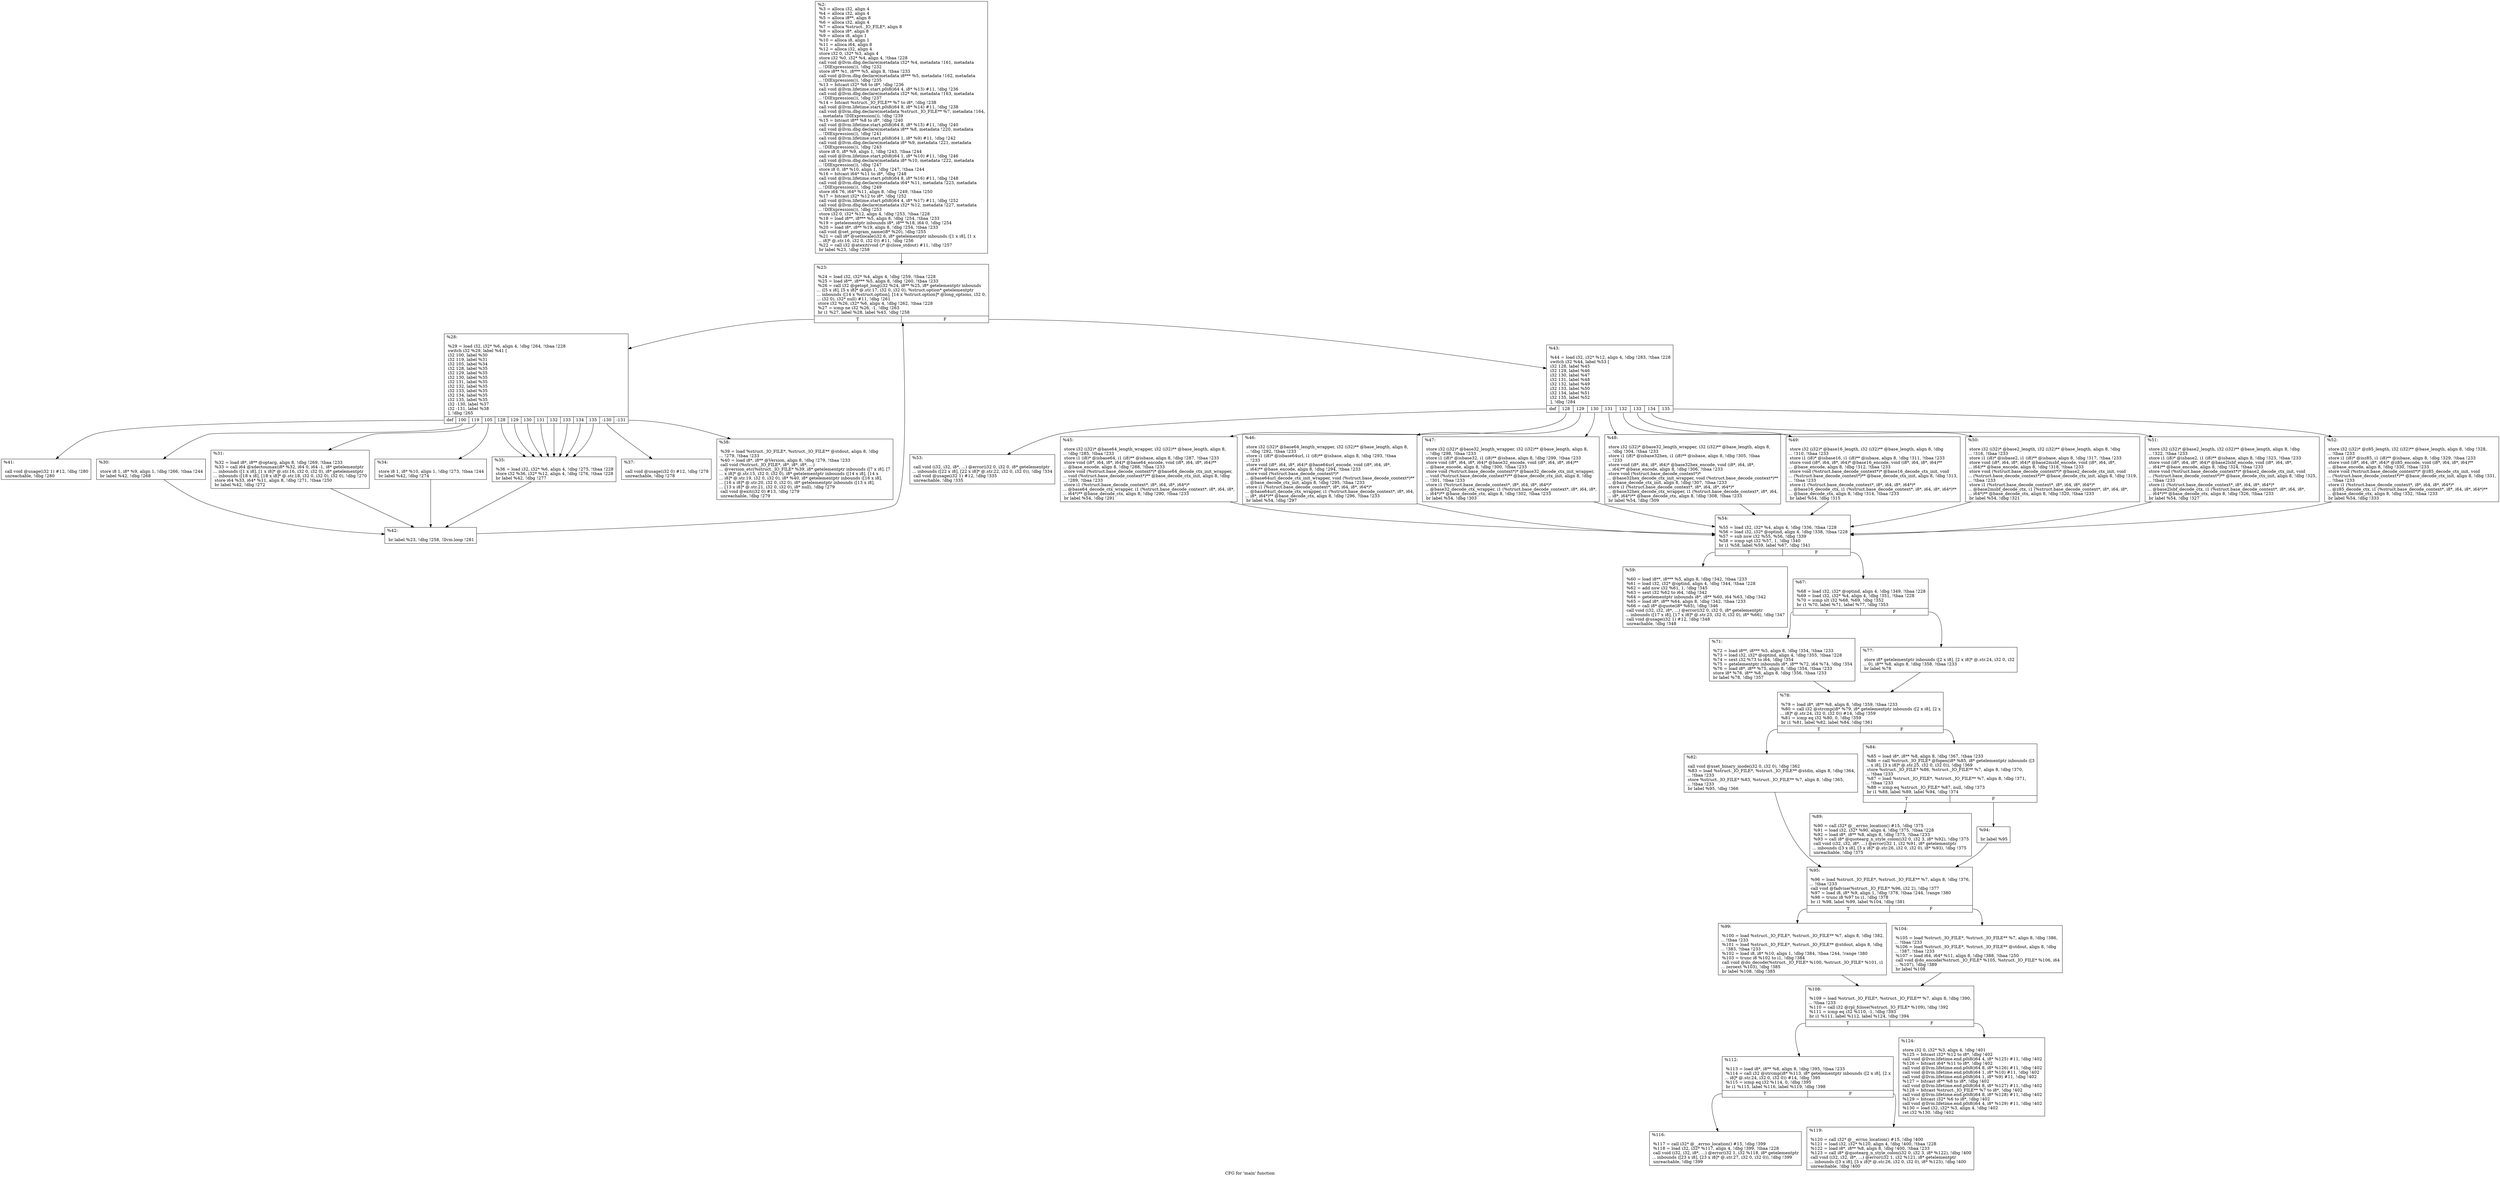 digraph "CFG for 'main' function" {
	label="CFG for 'main' function";

	Node0x1230e50 [shape=record,label="{%2:\l  %3 = alloca i32, align 4\l  %4 = alloca i32, align 4\l  %5 = alloca i8**, align 8\l  %6 = alloca i32, align 4\l  %7 = alloca %struct._IO_FILE*, align 8\l  %8 = alloca i8*, align 8\l  %9 = alloca i8, align 1\l  %10 = alloca i8, align 1\l  %11 = alloca i64, align 8\l  %12 = alloca i32, align 4\l  store i32 0, i32* %3, align 4\l  store i32 %0, i32* %4, align 4, !tbaa !228\l  call void @llvm.dbg.declare(metadata i32* %4, metadata !161, metadata\l... !DIExpression()), !dbg !232\l  store i8** %1, i8*** %5, align 8, !tbaa !233\l  call void @llvm.dbg.declare(metadata i8*** %5, metadata !162, metadata\l... !DIExpression()), !dbg !235\l  %13 = bitcast i32* %6 to i8*, !dbg !236\l  call void @llvm.lifetime.start.p0i8(i64 4, i8* %13) #11, !dbg !236\l  call void @llvm.dbg.declare(metadata i32* %6, metadata !163, metadata\l... !DIExpression()), !dbg !237\l  %14 = bitcast %struct._IO_FILE** %7 to i8*, !dbg !238\l  call void @llvm.lifetime.start.p0i8(i64 8, i8* %14) #11, !dbg !238\l  call void @llvm.dbg.declare(metadata %struct._IO_FILE** %7, metadata !164,\l... metadata !DIExpression()), !dbg !239\l  %15 = bitcast i8** %8 to i8*, !dbg !240\l  call void @llvm.lifetime.start.p0i8(i64 8, i8* %15) #11, !dbg !240\l  call void @llvm.dbg.declare(metadata i8** %8, metadata !220, metadata\l... !DIExpression()), !dbg !241\l  call void @llvm.lifetime.start.p0i8(i64 1, i8* %9) #11, !dbg !242\l  call void @llvm.dbg.declare(metadata i8* %9, metadata !221, metadata\l... !DIExpression()), !dbg !243\l  store i8 0, i8* %9, align 1, !dbg !243, !tbaa !244\l  call void @llvm.lifetime.start.p0i8(i64 1, i8* %10) #11, !dbg !246\l  call void @llvm.dbg.declare(metadata i8* %10, metadata !222, metadata\l... !DIExpression()), !dbg !247\l  store i8 0, i8* %10, align 1, !dbg !247, !tbaa !244\l  %16 = bitcast i64* %11 to i8*, !dbg !248\l  call void @llvm.lifetime.start.p0i8(i64 8, i8* %16) #11, !dbg !248\l  call void @llvm.dbg.declare(metadata i64* %11, metadata !223, metadata\l... !DIExpression()), !dbg !249\l  store i64 76, i64* %11, align 8, !dbg !249, !tbaa !250\l  %17 = bitcast i32* %12 to i8*, !dbg !252\l  call void @llvm.lifetime.start.p0i8(i64 4, i8* %17) #11, !dbg !252\l  call void @llvm.dbg.declare(metadata i32* %12, metadata !227, metadata\l... !DIExpression()), !dbg !253\l  store i32 0, i32* %12, align 4, !dbg !253, !tbaa !228\l  %18 = load i8**, i8*** %5, align 8, !dbg !254, !tbaa !233\l  %19 = getelementptr inbounds i8*, i8** %18, i64 0, !dbg !254\l  %20 = load i8*, i8** %19, align 8, !dbg !254, !tbaa !233\l  call void @set_program_name(i8* %20), !dbg !255\l  %21 = call i8* @setlocale(i32 6, i8* getelementptr inbounds ([1 x i8], [1 x\l... i8]* @.str.16, i32 0, i32 0)) #11, !dbg !256\l  %22 = call i32 @atexit(void ()* @close_stdout) #11, !dbg !257\l  br label %23, !dbg !258\l}"];
	Node0x1230e50 -> Node0x1230fe0;
	Node0x1230fe0 [shape=record,label="{%23:\l\l  %24 = load i32, i32* %4, align 4, !dbg !259, !tbaa !228\l  %25 = load i8**, i8*** %5, align 8, !dbg !260, !tbaa !233\l  %26 = call i32 @getopt_long(i32 %24, i8** %25, i8* getelementptr inbounds\l... ([5 x i8], [5 x i8]* @.str.17, i32 0, i32 0), %struct.option* getelementptr\l... inbounds ([14 x %struct.option], [14 x %struct.option]* @long_options, i32 0,\l... i32 0), i32* null) #11, !dbg !261\l  store i32 %26, i32* %6, align 4, !dbg !262, !tbaa !228\l  %27 = icmp ne i32 %26, -1, !dbg !263\l  br i1 %27, label %28, label %43, !dbg !258\l|{<s0>T|<s1>F}}"];
	Node0x1230fe0:s0 -> Node0x1231030;
	Node0x1230fe0:s1 -> Node0x1231300;
	Node0x1231030 [shape=record,label="{%28:\l\l  %29 = load i32, i32* %6, align 4, !dbg !264, !tbaa !228\l  switch i32 %29, label %41 [\l    i32 100, label %30\l    i32 119, label %31\l    i32 105, label %34\l    i32 128, label %35\l    i32 129, label %35\l    i32 130, label %35\l    i32 131, label %35\l    i32 132, label %35\l    i32 133, label %35\l    i32 134, label %35\l    i32 135, label %35\l    i32 -130, label %37\l    i32 -131, label %38\l  ], !dbg !265\l|{<s0>def|<s1>100|<s2>119|<s3>105|<s4>128|<s5>129|<s6>130|<s7>131|<s8>132|<s9>133|<s10>134|<s11>135|<s12>-130|<s13>-131}}"];
	Node0x1231030:s0 -> Node0x1231260;
	Node0x1231030:s1 -> Node0x1231080;
	Node0x1231030:s2 -> Node0x12310d0;
	Node0x1231030:s3 -> Node0x1231120;
	Node0x1231030:s4 -> Node0x1231170;
	Node0x1231030:s5 -> Node0x1231170;
	Node0x1231030:s6 -> Node0x1231170;
	Node0x1231030:s7 -> Node0x1231170;
	Node0x1231030:s8 -> Node0x1231170;
	Node0x1231030:s9 -> Node0x1231170;
	Node0x1231030:s10 -> Node0x1231170;
	Node0x1231030:s11 -> Node0x1231170;
	Node0x1231030:s12 -> Node0x12311c0;
	Node0x1231030:s13 -> Node0x1231210;
	Node0x1231080 [shape=record,label="{%30:\l\l  store i8 1, i8* %9, align 1, !dbg !266, !tbaa !244\l  br label %42, !dbg !268\l}"];
	Node0x1231080 -> Node0x12312b0;
	Node0x12310d0 [shape=record,label="{%31:\l\l  %32 = load i8*, i8** @optarg, align 8, !dbg !269, !tbaa !233\l  %33 = call i64 @xdectoumax(i8* %32, i64 0, i64 -1, i8* getelementptr\l... inbounds ([1 x i8], [1 x i8]* @.str.16, i32 0, i32 0), i8* getelementptr\l... inbounds ([18 x i8], [18 x i8]* @.str.18, i32 0, i32 0), i32 0), !dbg !270\l  store i64 %33, i64* %11, align 8, !dbg !271, !tbaa !250\l  br label %42, !dbg !272\l}"];
	Node0x12310d0 -> Node0x12312b0;
	Node0x1231120 [shape=record,label="{%34:\l\l  store i8 1, i8* %10, align 1, !dbg !273, !tbaa !244\l  br label %42, !dbg !274\l}"];
	Node0x1231120 -> Node0x12312b0;
	Node0x1231170 [shape=record,label="{%35:\l\l  %36 = load i32, i32* %6, align 4, !dbg !275, !tbaa !228\l  store i32 %36, i32* %12, align 4, !dbg !276, !tbaa !228\l  br label %42, !dbg !277\l}"];
	Node0x1231170 -> Node0x12312b0;
	Node0x12311c0 [shape=record,label="{%37:\l\l  call void @usage(i32 0) #12, !dbg !278\l  unreachable, !dbg !278\l}"];
	Node0x1231210 [shape=record,label="{%38:\l\l  %39 = load %struct._IO_FILE*, %struct._IO_FILE** @stdout, align 8, !dbg\l... !279, !tbaa !233\l  %40 = load i8*, i8** @Version, align 8, !dbg !279, !tbaa !233\l  call void (%struct._IO_FILE*, i8*, i8*, i8*, ...)\l... @version_etc(%struct._IO_FILE* %39, i8* getelementptr inbounds ([7 x i8], [7\l... x i8]* @.str.15, i32 0, i32 0), i8* getelementptr inbounds ([14 x i8], [14 x\l... i8]* @.str.19, i32 0, i32 0), i8* %40, i8* getelementptr inbounds ([16 x i8],\l... [16 x i8]* @.str.20, i32 0, i32 0), i8* getelementptr inbounds ([13 x i8],\l... [13 x i8]* @.str.21, i32 0, i32 0), i8* null), !dbg !279\l  call void @exit(i32 0) #13, !dbg !279\l  unreachable, !dbg !279\l}"];
	Node0x1231260 [shape=record,label="{%41:\l\l  call void @usage(i32 1) #12, !dbg !280\l  unreachable, !dbg !280\l}"];
	Node0x12312b0 [shape=record,label="{%42:\l\l  br label %23, !dbg !258, !llvm.loop !281\l}"];
	Node0x12312b0 -> Node0x1230fe0;
	Node0x1231300 [shape=record,label="{%43:\l\l  %44 = load i32, i32* %12, align 4, !dbg !283, !tbaa !228\l  switch i32 %44, label %53 [\l    i32 128, label %45\l    i32 129, label %46\l    i32 130, label %47\l    i32 131, label %48\l    i32 132, label %49\l    i32 133, label %50\l    i32 134, label %51\l    i32 135, label %52\l  ], !dbg !284\l|{<s0>def|<s1>128|<s2>129|<s3>130|<s4>131|<s5>132|<s6>133|<s7>134|<s8>135}}"];
	Node0x1231300:s0 -> Node0x12315d0;
	Node0x1231300:s1 -> Node0x1231350;
	Node0x1231300:s2 -> Node0x12313a0;
	Node0x1231300:s3 -> Node0x12313f0;
	Node0x1231300:s4 -> Node0x1231440;
	Node0x1231300:s5 -> Node0x1231490;
	Node0x1231300:s6 -> Node0x12314e0;
	Node0x1231300:s7 -> Node0x1231530;
	Node0x1231300:s8 -> Node0x1231580;
	Node0x1231350 [shape=record,label="{%45:\l\l  store i32 (i32)* @base64_length_wrapper, i32 (i32)** @base_length, align 8,\l... !dbg !285, !tbaa !233\l  store i1 (i8)* @isbase64, i1 (i8)** @isbase, align 8, !dbg !287, !tbaa !233\l  store void (i8*, i64, i8*, i64)* @base64_encode, void (i8*, i64, i8*, i64)**\l... @base_encode, align 8, !dbg !288, !tbaa !233\l  store void (%struct.base_decode_context*)* @base64_decode_ctx_init_wrapper,\l... void (%struct.base_decode_context*)** @base_decode_ctx_init, align 8, !dbg\l... !289, !tbaa !233\l  store i1 (%struct.base_decode_context*, i8*, i64, i8*, i64*)*\l... @base64_decode_ctx_wrapper, i1 (%struct.base_decode_context*, i8*, i64, i8*,\l... i64*)** @base_decode_ctx, align 8, !dbg !290, !tbaa !233\l  br label %54, !dbg !291\l}"];
	Node0x1231350 -> Node0x1231620;
	Node0x12313a0 [shape=record,label="{%46:\l\l  store i32 (i32)* @base64_length_wrapper, i32 (i32)** @base_length, align 8,\l... !dbg !292, !tbaa !233\l  store i1 (i8)* @isbase64url, i1 (i8)** @isbase, align 8, !dbg !293, !tbaa\l... !233\l  store void (i8*, i64, i8*, i64)* @base64url_encode, void (i8*, i64, i8*,\l... i64)** @base_encode, align 8, !dbg !294, !tbaa !233\l  store void (%struct.base_decode_context*)*\l... @base64url_decode_ctx_init_wrapper, void (%struct.base_decode_context*)**\l... @base_decode_ctx_init, align 8, !dbg !295, !tbaa !233\l  store i1 (%struct.base_decode_context*, i8*, i64, i8*, i64*)*\l... @base64url_decode_ctx_wrapper, i1 (%struct.base_decode_context*, i8*, i64,\l... i8*, i64*)** @base_decode_ctx, align 8, !dbg !296, !tbaa !233\l  br label %54, !dbg !297\l}"];
	Node0x12313a0 -> Node0x1231620;
	Node0x12313f0 [shape=record,label="{%47:\l\l  store i32 (i32)* @base32_length_wrapper, i32 (i32)** @base_length, align 8,\l... !dbg !298, !tbaa !233\l  store i1 (i8)* @isbase32, i1 (i8)** @isbase, align 8, !dbg !299, !tbaa !233\l  store void (i8*, i64, i8*, i64)* @base32_encode, void (i8*, i64, i8*, i64)**\l... @base_encode, align 8, !dbg !300, !tbaa !233\l  store void (%struct.base_decode_context*)* @base32_decode_ctx_init_wrapper,\l... void (%struct.base_decode_context*)** @base_decode_ctx_init, align 8, !dbg\l... !301, !tbaa !233\l  store i1 (%struct.base_decode_context*, i8*, i64, i8*, i64*)*\l... @base32_decode_ctx_wrapper, i1 (%struct.base_decode_context*, i8*, i64, i8*,\l... i64*)** @base_decode_ctx, align 8, !dbg !302, !tbaa !233\l  br label %54, !dbg !303\l}"];
	Node0x12313f0 -> Node0x1231620;
	Node0x1231440 [shape=record,label="{%48:\l\l  store i32 (i32)* @base32_length_wrapper, i32 (i32)** @base_length, align 8,\l... !dbg !304, !tbaa !233\l  store i1 (i8)* @isbase32hex, i1 (i8)** @isbase, align 8, !dbg !305, !tbaa\l... !233\l  store void (i8*, i64, i8*, i64)* @base32hex_encode, void (i8*, i64, i8*,\l... i64)** @base_encode, align 8, !dbg !306, !tbaa !233\l  store void (%struct.base_decode_context*)*\l... @base32hex_decode_ctx_init_wrapper, void (%struct.base_decode_context*)**\l... @base_decode_ctx_init, align 8, !dbg !307, !tbaa !233\l  store i1 (%struct.base_decode_context*, i8*, i64, i8*, i64*)*\l... @base32hex_decode_ctx_wrapper, i1 (%struct.base_decode_context*, i8*, i64,\l... i8*, i64*)** @base_decode_ctx, align 8, !dbg !308, !tbaa !233\l  br label %54, !dbg !309\l}"];
	Node0x1231440 -> Node0x1231620;
	Node0x1231490 [shape=record,label="{%49:\l\l  store i32 (i32)* @base16_length, i32 (i32)** @base_length, align 8, !dbg\l... !310, !tbaa !233\l  store i1 (i8)* @isbase16, i1 (i8)** @isbase, align 8, !dbg !311, !tbaa !233\l  store void (i8*, i64, i8*, i64)* @base16_encode, void (i8*, i64, i8*, i64)**\l... @base_encode, align 8, !dbg !312, !tbaa !233\l  store void (%struct.base_decode_context*)* @base16_decode_ctx_init, void\l... (%struct.base_decode_context*)** @base_decode_ctx_init, align 8, !dbg !313,\l... !tbaa !233\l  store i1 (%struct.base_decode_context*, i8*, i64, i8*, i64*)*\l... @base16_decode_ctx, i1 (%struct.base_decode_context*, i8*, i64, i8*, i64*)**\l... @base_decode_ctx, align 8, !dbg !314, !tbaa !233\l  br label %54, !dbg !315\l}"];
	Node0x1231490 -> Node0x1231620;
	Node0x12314e0 [shape=record,label="{%50:\l\l  store i32 (i32)* @base2_length, i32 (i32)** @base_length, align 8, !dbg\l... !316, !tbaa !233\l  store i1 (i8)* @isbase2, i1 (i8)** @isbase, align 8, !dbg !317, !tbaa !233\l  store void (i8*, i64, i8*, i64)* @base2msbf_encode, void (i8*, i64, i8*,\l... i64)** @base_encode, align 8, !dbg !318, !tbaa !233\l  store void (%struct.base_decode_context*)* @base2_decode_ctx_init, void\l... (%struct.base_decode_context*)** @base_decode_ctx_init, align 8, !dbg !319,\l... !tbaa !233\l  store i1 (%struct.base_decode_context*, i8*, i64, i8*, i64*)*\l... @base2msbf_decode_ctx, i1 (%struct.base_decode_context*, i8*, i64, i8*,\l... i64*)** @base_decode_ctx, align 8, !dbg !320, !tbaa !233\l  br label %54, !dbg !321\l}"];
	Node0x12314e0 -> Node0x1231620;
	Node0x1231530 [shape=record,label="{%51:\l\l  store i32 (i32)* @base2_length, i32 (i32)** @base_length, align 8, !dbg\l... !322, !tbaa !233\l  store i1 (i8)* @isbase2, i1 (i8)** @isbase, align 8, !dbg !323, !tbaa !233\l  store void (i8*, i64, i8*, i64)* @base2lsbf_encode, void (i8*, i64, i8*,\l... i64)** @base_encode, align 8, !dbg !324, !tbaa !233\l  store void (%struct.base_decode_context*)* @base2_decode_ctx_init, void\l... (%struct.base_decode_context*)** @base_decode_ctx_init, align 8, !dbg !325,\l... !tbaa !233\l  store i1 (%struct.base_decode_context*, i8*, i64, i8*, i64*)*\l... @base2lsbf_decode_ctx, i1 (%struct.base_decode_context*, i8*, i64, i8*,\l... i64*)** @base_decode_ctx, align 8, !dbg !326, !tbaa !233\l  br label %54, !dbg !327\l}"];
	Node0x1231530 -> Node0x1231620;
	Node0x1231580 [shape=record,label="{%52:\l\l  store i32 (i32)* @z85_length, i32 (i32)** @base_length, align 8, !dbg !328,\l... !tbaa !233\l  store i1 (i8)* @isz85, i1 (i8)** @isbase, align 8, !dbg !329, !tbaa !233\l  store void (i8*, i64, i8*, i64)* @z85_encode, void (i8*, i64, i8*, i64)**\l... @base_encode, align 8, !dbg !330, !tbaa !233\l  store void (%struct.base_decode_context*)* @z85_decode_ctx_init, void\l... (%struct.base_decode_context*)** @base_decode_ctx_init, align 8, !dbg !331,\l... !tbaa !233\l  store i1 (%struct.base_decode_context*, i8*, i64, i8*, i64*)*\l... @z85_decode_ctx, i1 (%struct.base_decode_context*, i8*, i64, i8*, i64*)**\l... @base_decode_ctx, align 8, !dbg !332, !tbaa !233\l  br label %54, !dbg !333\l}"];
	Node0x1231580 -> Node0x1231620;
	Node0x12315d0 [shape=record,label="{%53:\l\l  call void (i32, i32, i8*, ...) @error(i32 0, i32 0, i8* getelementptr\l... inbounds ([22 x i8], [22 x i8]* @.str.22, i32 0, i32 0)), !dbg !334\l  call void @usage(i32 1) #12, !dbg !335\l  unreachable, !dbg !335\l}"];
	Node0x1231620 [shape=record,label="{%54:\l\l  %55 = load i32, i32* %4, align 4, !dbg !336, !tbaa !228\l  %56 = load i32, i32* @optind, align 4, !dbg !338, !tbaa !228\l  %57 = sub nsw i32 %55, %56, !dbg !339\l  %58 = icmp sgt i32 %57, 1, !dbg !340\l  br i1 %58, label %59, label %67, !dbg !341\l|{<s0>T|<s1>F}}"];
	Node0x1231620:s0 -> Node0x1231670;
	Node0x1231620:s1 -> Node0x12316c0;
	Node0x1231670 [shape=record,label="{%59:\l\l  %60 = load i8**, i8*** %5, align 8, !dbg !342, !tbaa !233\l  %61 = load i32, i32* @optind, align 4, !dbg !344, !tbaa !228\l  %62 = add nsw i32 %61, 1, !dbg !345\l  %63 = sext i32 %62 to i64, !dbg !342\l  %64 = getelementptr inbounds i8*, i8** %60, i64 %63, !dbg !342\l  %65 = load i8*, i8** %64, align 8, !dbg !342, !tbaa !233\l  %66 = call i8* @quote(i8* %65), !dbg !346\l  call void (i32, i32, i8*, ...) @error(i32 0, i32 0, i8* getelementptr\l... inbounds ([17 x i8], [17 x i8]* @.str.23, i32 0, i32 0), i8* %66), !dbg !347\l  call void @usage(i32 1) #12, !dbg !348\l  unreachable, !dbg !348\l}"];
	Node0x12316c0 [shape=record,label="{%67:\l\l  %68 = load i32, i32* @optind, align 4, !dbg !349, !tbaa !228\l  %69 = load i32, i32* %4, align 4, !dbg !351, !tbaa !228\l  %70 = icmp slt i32 %68, %69, !dbg !352\l  br i1 %70, label %71, label %77, !dbg !353\l|{<s0>T|<s1>F}}"];
	Node0x12316c0:s0 -> Node0x1231710;
	Node0x12316c0:s1 -> Node0x1231760;
	Node0x1231710 [shape=record,label="{%71:\l\l  %72 = load i8**, i8*** %5, align 8, !dbg !354, !tbaa !233\l  %73 = load i32, i32* @optind, align 4, !dbg !355, !tbaa !228\l  %74 = sext i32 %73 to i64, !dbg !354\l  %75 = getelementptr inbounds i8*, i8** %72, i64 %74, !dbg !354\l  %76 = load i8*, i8** %75, align 8, !dbg !354, !tbaa !233\l  store i8* %76, i8** %8, align 8, !dbg !356, !tbaa !233\l  br label %78, !dbg !357\l}"];
	Node0x1231710 -> Node0x12317b0;
	Node0x1231760 [shape=record,label="{%77:\l\l  store i8* getelementptr inbounds ([2 x i8], [2 x i8]* @.str.24, i32 0, i32\l... 0), i8** %8, align 8, !dbg !358, !tbaa !233\l  br label %78\l}"];
	Node0x1231760 -> Node0x12317b0;
	Node0x12317b0 [shape=record,label="{%78:\l\l  %79 = load i8*, i8** %8, align 8, !dbg !359, !tbaa !233\l  %80 = call i32 @strcmp(i8* %79, i8* getelementptr inbounds ([2 x i8], [2 x\l... i8]* @.str.24, i32 0, i32 0)) #14, !dbg !359\l  %81 = icmp eq i32 %80, 0, !dbg !359\l  br i1 %81, label %82, label %84, !dbg !361\l|{<s0>T|<s1>F}}"];
	Node0x12317b0:s0 -> Node0x1231800;
	Node0x12317b0:s1 -> Node0x1231850;
	Node0x1231800 [shape=record,label="{%82:\l\l  call void @xset_binary_mode(i32 0, i32 0), !dbg !362\l  %83 = load %struct._IO_FILE*, %struct._IO_FILE** @stdin, align 8, !dbg !364,\l... !tbaa !233\l  store %struct._IO_FILE* %83, %struct._IO_FILE** %7, align 8, !dbg !365,\l... !tbaa !233\l  br label %95, !dbg !366\l}"];
	Node0x1231800 -> Node0x1231940;
	Node0x1231850 [shape=record,label="{%84:\l\l  %85 = load i8*, i8** %8, align 8, !dbg !367, !tbaa !233\l  %86 = call %struct._IO_FILE* @fopen(i8* %85, i8* getelementptr inbounds ([3\l... x i8], [3 x i8]* @.str.25, i32 0, i32 0)), !dbg !369\l  store %struct._IO_FILE* %86, %struct._IO_FILE** %7, align 8, !dbg !370,\l... !tbaa !233\l  %87 = load %struct._IO_FILE*, %struct._IO_FILE** %7, align 8, !dbg !371,\l... !tbaa !233\l  %88 = icmp eq %struct._IO_FILE* %87, null, !dbg !373\l  br i1 %88, label %89, label %94, !dbg !374\l|{<s0>T|<s1>F}}"];
	Node0x1231850:s0 -> Node0x12318a0;
	Node0x1231850:s1 -> Node0x12318f0;
	Node0x12318a0 [shape=record,label="{%89:\l\l  %90 = call i32* @__errno_location() #15, !dbg !375\l  %91 = load i32, i32* %90, align 4, !dbg !375, !tbaa !228\l  %92 = load i8*, i8** %8, align 8, !dbg !375, !tbaa !233\l  %93 = call i8* @quotearg_n_style_colon(i32 0, i32 3, i8* %92), !dbg !375\l  call void (i32, i32, i8*, ...) @error(i32 1, i32 %91, i8* getelementptr\l... inbounds ([3 x i8], [3 x i8]* @.str.26, i32 0, i32 0), i8* %93), !dbg !375\l  unreachable, !dbg !375\l}"];
	Node0x12318f0 [shape=record,label="{%94:\l\l  br label %95\l}"];
	Node0x12318f0 -> Node0x1231940;
	Node0x1231940 [shape=record,label="{%95:\l\l  %96 = load %struct._IO_FILE*, %struct._IO_FILE** %7, align 8, !dbg !376,\l... !tbaa !233\l  call void @fadvise(%struct._IO_FILE* %96, i32 2), !dbg !377\l  %97 = load i8, i8* %9, align 1, !dbg !378, !tbaa !244, !range !380\l  %98 = trunc i8 %97 to i1, !dbg !378\l  br i1 %98, label %99, label %104, !dbg !381\l|{<s0>T|<s1>F}}"];
	Node0x1231940:s0 -> Node0x1231990;
	Node0x1231940:s1 -> Node0x12319e0;
	Node0x1231990 [shape=record,label="{%99:\l\l  %100 = load %struct._IO_FILE*, %struct._IO_FILE** %7, align 8, !dbg !382,\l... !tbaa !233\l  %101 = load %struct._IO_FILE*, %struct._IO_FILE** @stdout, align 8, !dbg\l... !383, !tbaa !233\l  %102 = load i8, i8* %10, align 1, !dbg !384, !tbaa !244, !range !380\l  %103 = trunc i8 %102 to i1, !dbg !384\l  call void @do_decode(%struct._IO_FILE* %100, %struct._IO_FILE* %101, i1\l... zeroext %103), !dbg !385\l  br label %108, !dbg !385\l}"];
	Node0x1231990 -> Node0x1231a30;
	Node0x12319e0 [shape=record,label="{%104:\l\l  %105 = load %struct._IO_FILE*, %struct._IO_FILE** %7, align 8, !dbg !386,\l... !tbaa !233\l  %106 = load %struct._IO_FILE*, %struct._IO_FILE** @stdout, align 8, !dbg\l... !387, !tbaa !233\l  %107 = load i64, i64* %11, align 8, !dbg !388, !tbaa !250\l  call void @do_encode(%struct._IO_FILE* %105, %struct._IO_FILE* %106, i64\l... %107), !dbg !389\l  br label %108\l}"];
	Node0x12319e0 -> Node0x1231a30;
	Node0x1231a30 [shape=record,label="{%108:\l\l  %109 = load %struct._IO_FILE*, %struct._IO_FILE** %7, align 8, !dbg !390,\l... !tbaa !233\l  %110 = call i32 @rpl_fclose(%struct._IO_FILE* %109), !dbg !392\l  %111 = icmp eq i32 %110, -1, !dbg !393\l  br i1 %111, label %112, label %124, !dbg !394\l|{<s0>T|<s1>F}}"];
	Node0x1231a30:s0 -> Node0x1231a80;
	Node0x1231a30:s1 -> Node0x1231b70;
	Node0x1231a80 [shape=record,label="{%112:\l\l  %113 = load i8*, i8** %8, align 8, !dbg !395, !tbaa !233\l  %114 = call i32 @strcmp(i8* %113, i8* getelementptr inbounds ([2 x i8], [2 x\l... i8]* @.str.24, i32 0, i32 0)) #14, !dbg !395\l  %115 = icmp eq i32 %114, 0, !dbg !395\l  br i1 %115, label %116, label %119, !dbg !398\l|{<s0>T|<s1>F}}"];
	Node0x1231a80:s0 -> Node0x1231ad0;
	Node0x1231a80:s1 -> Node0x1231b20;
	Node0x1231ad0 [shape=record,label="{%116:\l\l  %117 = call i32* @__errno_location() #15, !dbg !399\l  %118 = load i32, i32* %117, align 4, !dbg !399, !tbaa !228\l  call void (i32, i32, i8*, ...) @error(i32 1, i32 %118, i8* getelementptr\l... inbounds ([23 x i8], [23 x i8]* @.str.27, i32 0, i32 0)), !dbg !399\l  unreachable, !dbg !399\l}"];
	Node0x1231b20 [shape=record,label="{%119:\l\l  %120 = call i32* @__errno_location() #15, !dbg !400\l  %121 = load i32, i32* %120, align 4, !dbg !400, !tbaa !228\l  %122 = load i8*, i8** %8, align 8, !dbg !400, !tbaa !233\l  %123 = call i8* @quotearg_n_style_colon(i32 0, i32 3, i8* %122), !dbg !400\l  call void (i32, i32, i8*, ...) @error(i32 1, i32 %121, i8* getelementptr\l... inbounds ([3 x i8], [3 x i8]* @.str.26, i32 0, i32 0), i8* %123), !dbg !400\l  unreachable, !dbg !400\l}"];
	Node0x1231b70 [shape=record,label="{%124:\l\l  store i32 0, i32* %3, align 4, !dbg !401\l  %125 = bitcast i32* %12 to i8*, !dbg !402\l  call void @llvm.lifetime.end.p0i8(i64 4, i8* %125) #11, !dbg !402\l  %126 = bitcast i64* %11 to i8*, !dbg !402\l  call void @llvm.lifetime.end.p0i8(i64 8, i8* %126) #11, !dbg !402\l  call void @llvm.lifetime.end.p0i8(i64 1, i8* %10) #11, !dbg !402\l  call void @llvm.lifetime.end.p0i8(i64 1, i8* %9) #11, !dbg !402\l  %127 = bitcast i8** %8 to i8*, !dbg !402\l  call void @llvm.lifetime.end.p0i8(i64 8, i8* %127) #11, !dbg !402\l  %128 = bitcast %struct._IO_FILE** %7 to i8*, !dbg !402\l  call void @llvm.lifetime.end.p0i8(i64 8, i8* %128) #11, !dbg !402\l  %129 = bitcast i32* %6 to i8*, !dbg !402\l  call void @llvm.lifetime.end.p0i8(i64 4, i8* %129) #11, !dbg !402\l  %130 = load i32, i32* %3, align 4, !dbg !402\l  ret i32 %130, !dbg !402\l}"];
}
